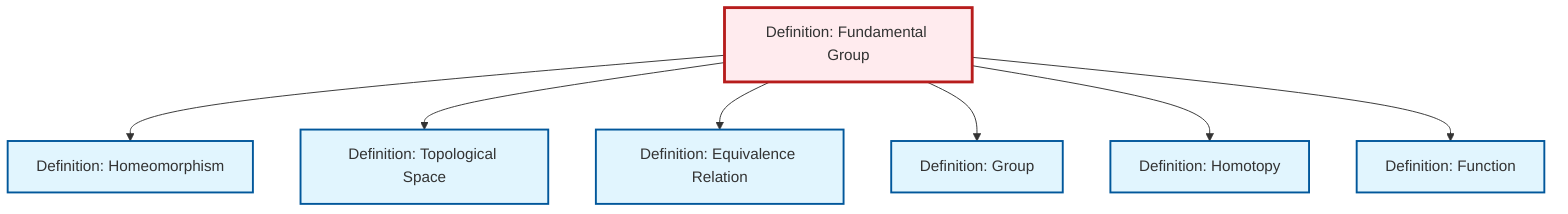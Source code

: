 graph TD
    classDef definition fill:#e1f5fe,stroke:#01579b,stroke-width:2px
    classDef theorem fill:#f3e5f5,stroke:#4a148c,stroke-width:2px
    classDef axiom fill:#fff3e0,stroke:#e65100,stroke-width:2px
    classDef example fill:#e8f5e9,stroke:#1b5e20,stroke-width:2px
    classDef current fill:#ffebee,stroke:#b71c1c,stroke-width:3px
    def-fundamental-group["Definition: Fundamental Group"]:::definition
    def-topological-space["Definition: Topological Space"]:::definition
    def-group["Definition: Group"]:::definition
    def-function["Definition: Function"]:::definition
    def-equivalence-relation["Definition: Equivalence Relation"]:::definition
    def-homotopy["Definition: Homotopy"]:::definition
    def-homeomorphism["Definition: Homeomorphism"]:::definition
    def-fundamental-group --> def-homeomorphism
    def-fundamental-group --> def-topological-space
    def-fundamental-group --> def-equivalence-relation
    def-fundamental-group --> def-group
    def-fundamental-group --> def-homotopy
    def-fundamental-group --> def-function
    class def-fundamental-group current
